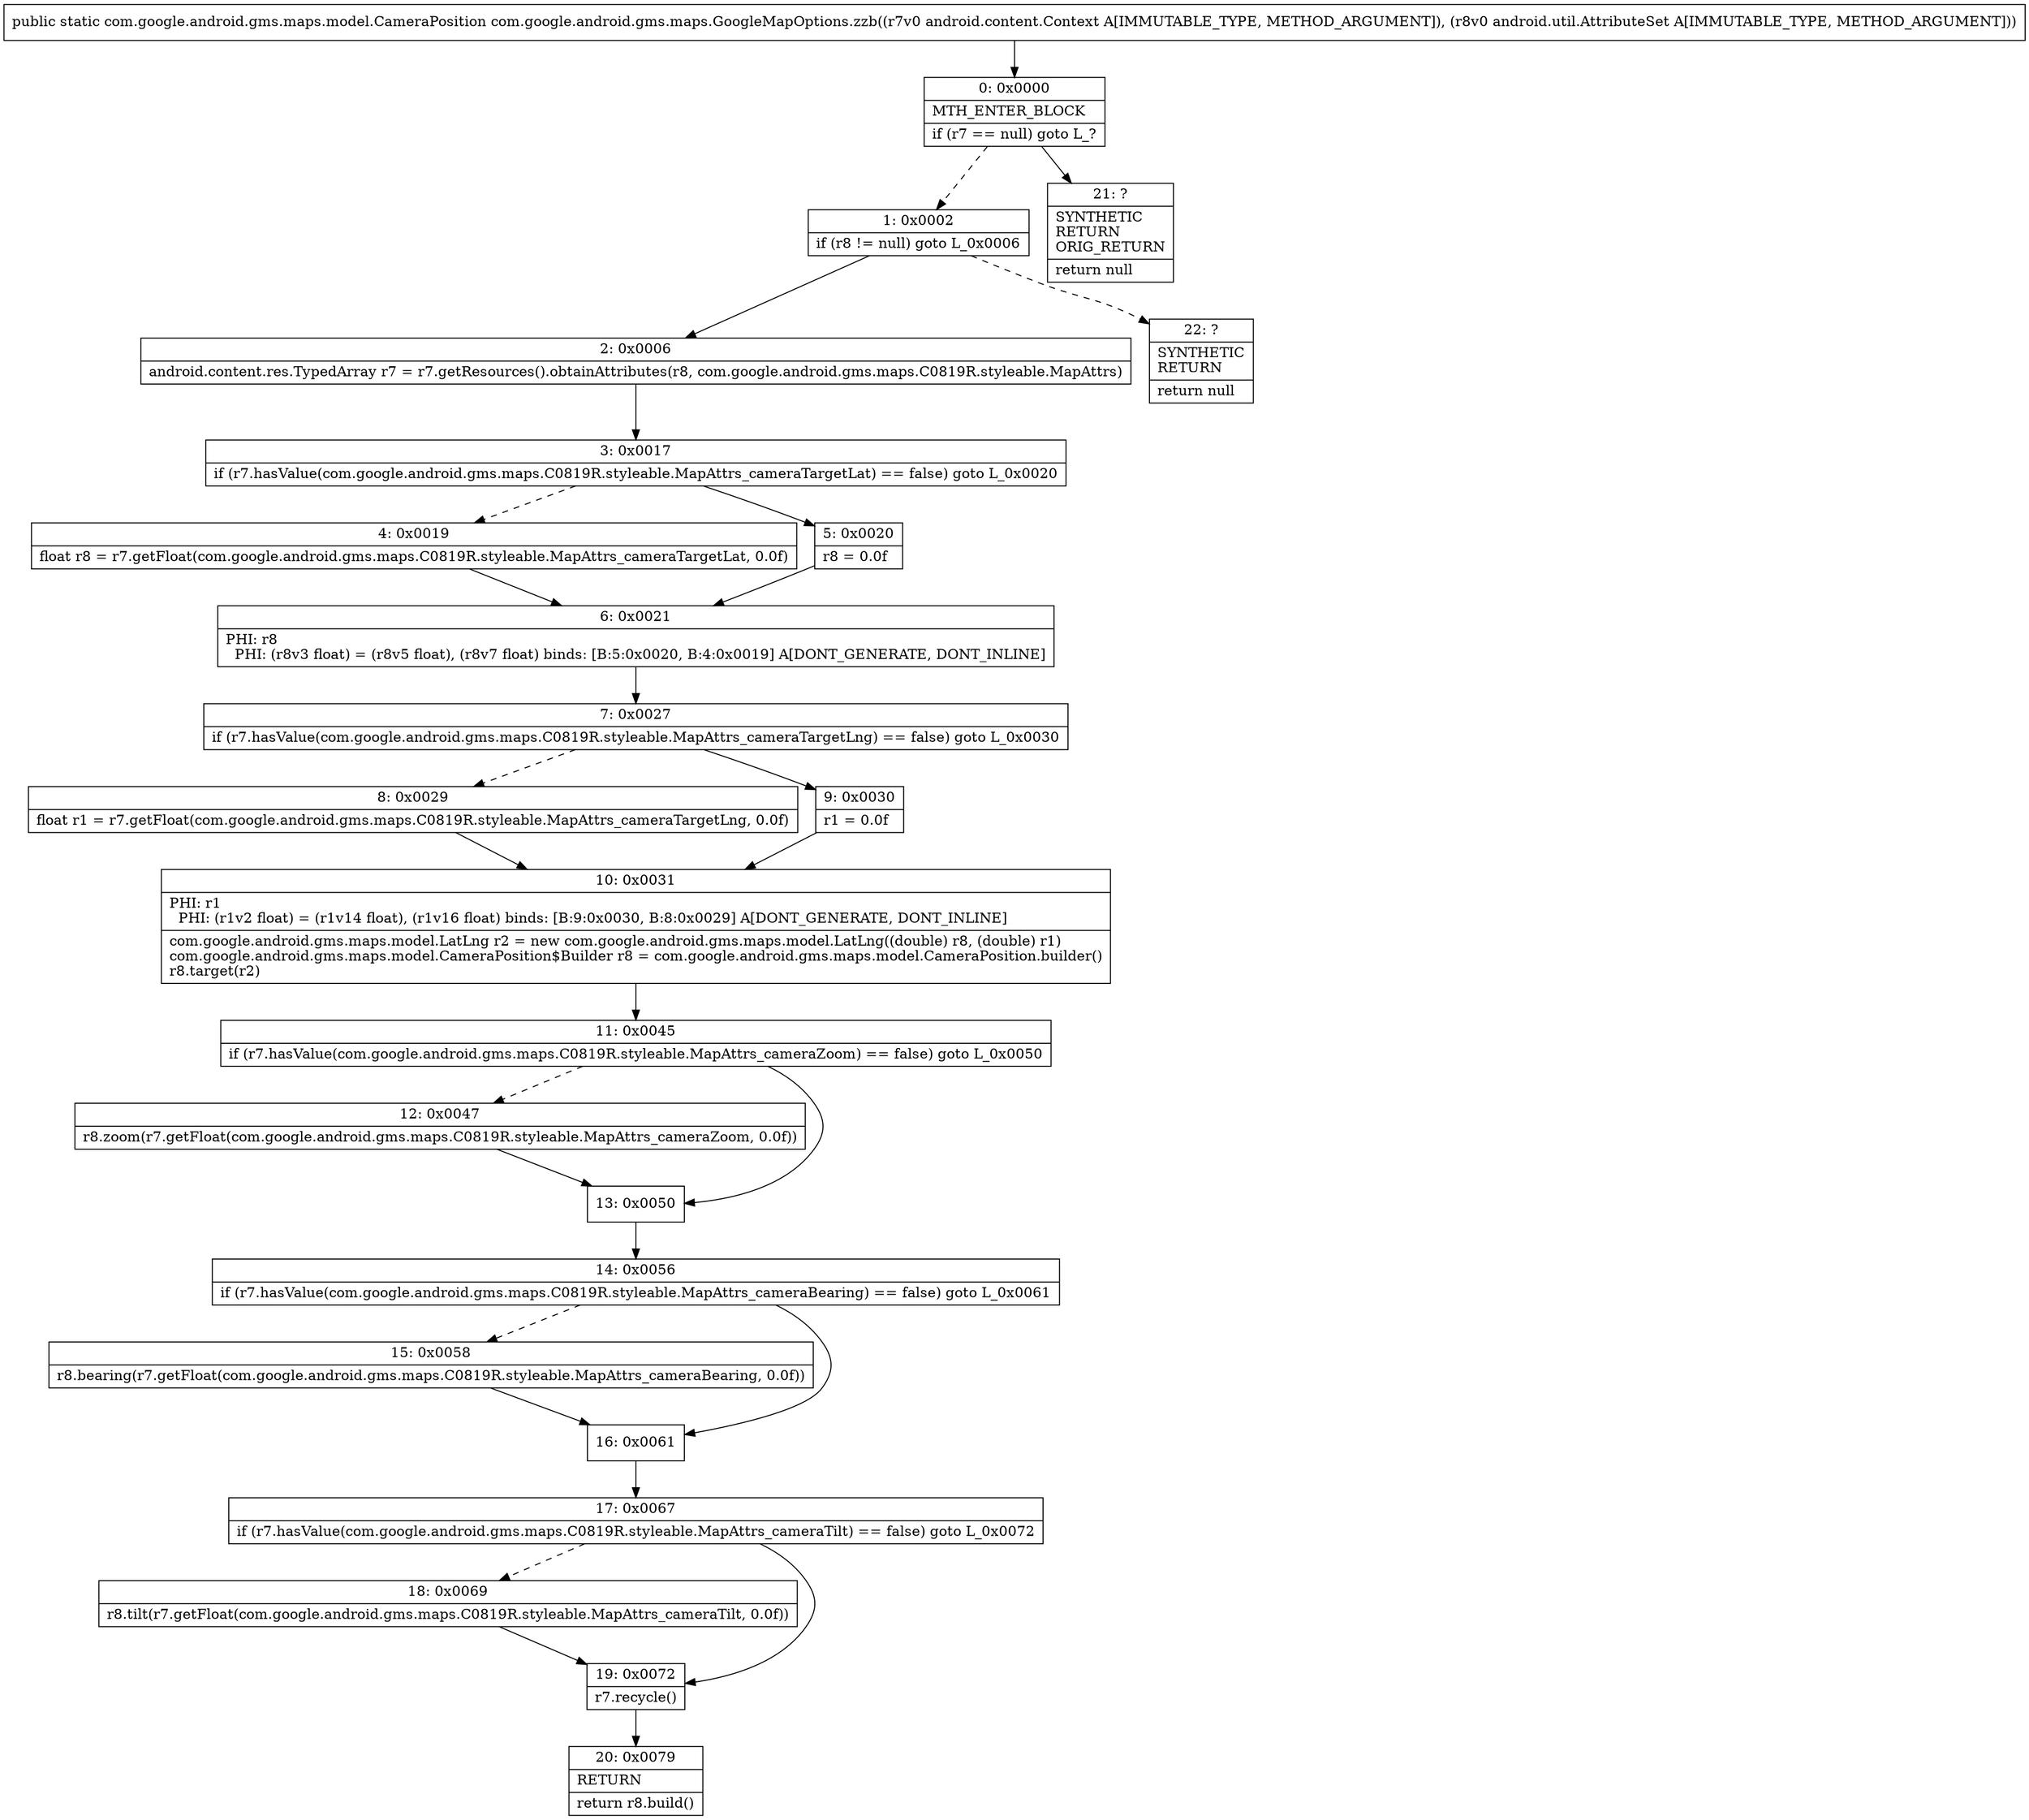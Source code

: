 digraph "CFG forcom.google.android.gms.maps.GoogleMapOptions.zzb(Landroid\/content\/Context;Landroid\/util\/AttributeSet;)Lcom\/google\/android\/gms\/maps\/model\/CameraPosition;" {
Node_0 [shape=record,label="{0\:\ 0x0000|MTH_ENTER_BLOCK\l|if (r7 == null) goto L_?\l}"];
Node_1 [shape=record,label="{1\:\ 0x0002|if (r8 != null) goto L_0x0006\l}"];
Node_2 [shape=record,label="{2\:\ 0x0006|android.content.res.TypedArray r7 = r7.getResources().obtainAttributes(r8, com.google.android.gms.maps.C0819R.styleable.MapAttrs)\l}"];
Node_3 [shape=record,label="{3\:\ 0x0017|if (r7.hasValue(com.google.android.gms.maps.C0819R.styleable.MapAttrs_cameraTargetLat) == false) goto L_0x0020\l}"];
Node_4 [shape=record,label="{4\:\ 0x0019|float r8 = r7.getFloat(com.google.android.gms.maps.C0819R.styleable.MapAttrs_cameraTargetLat, 0.0f)\l}"];
Node_5 [shape=record,label="{5\:\ 0x0020|r8 = 0.0f\l}"];
Node_6 [shape=record,label="{6\:\ 0x0021|PHI: r8 \l  PHI: (r8v3 float) = (r8v5 float), (r8v7 float) binds: [B:5:0x0020, B:4:0x0019] A[DONT_GENERATE, DONT_INLINE]\l}"];
Node_7 [shape=record,label="{7\:\ 0x0027|if (r7.hasValue(com.google.android.gms.maps.C0819R.styleable.MapAttrs_cameraTargetLng) == false) goto L_0x0030\l}"];
Node_8 [shape=record,label="{8\:\ 0x0029|float r1 = r7.getFloat(com.google.android.gms.maps.C0819R.styleable.MapAttrs_cameraTargetLng, 0.0f)\l}"];
Node_9 [shape=record,label="{9\:\ 0x0030|r1 = 0.0f\l}"];
Node_10 [shape=record,label="{10\:\ 0x0031|PHI: r1 \l  PHI: (r1v2 float) = (r1v14 float), (r1v16 float) binds: [B:9:0x0030, B:8:0x0029] A[DONT_GENERATE, DONT_INLINE]\l|com.google.android.gms.maps.model.LatLng r2 = new com.google.android.gms.maps.model.LatLng((double) r8, (double) r1)\lcom.google.android.gms.maps.model.CameraPosition$Builder r8 = com.google.android.gms.maps.model.CameraPosition.builder()\lr8.target(r2)\l}"];
Node_11 [shape=record,label="{11\:\ 0x0045|if (r7.hasValue(com.google.android.gms.maps.C0819R.styleable.MapAttrs_cameraZoom) == false) goto L_0x0050\l}"];
Node_12 [shape=record,label="{12\:\ 0x0047|r8.zoom(r7.getFloat(com.google.android.gms.maps.C0819R.styleable.MapAttrs_cameraZoom, 0.0f))\l}"];
Node_13 [shape=record,label="{13\:\ 0x0050}"];
Node_14 [shape=record,label="{14\:\ 0x0056|if (r7.hasValue(com.google.android.gms.maps.C0819R.styleable.MapAttrs_cameraBearing) == false) goto L_0x0061\l}"];
Node_15 [shape=record,label="{15\:\ 0x0058|r8.bearing(r7.getFloat(com.google.android.gms.maps.C0819R.styleable.MapAttrs_cameraBearing, 0.0f))\l}"];
Node_16 [shape=record,label="{16\:\ 0x0061}"];
Node_17 [shape=record,label="{17\:\ 0x0067|if (r7.hasValue(com.google.android.gms.maps.C0819R.styleable.MapAttrs_cameraTilt) == false) goto L_0x0072\l}"];
Node_18 [shape=record,label="{18\:\ 0x0069|r8.tilt(r7.getFloat(com.google.android.gms.maps.C0819R.styleable.MapAttrs_cameraTilt, 0.0f))\l}"];
Node_19 [shape=record,label="{19\:\ 0x0072|r7.recycle()\l}"];
Node_20 [shape=record,label="{20\:\ 0x0079|RETURN\l|return r8.build()\l}"];
Node_21 [shape=record,label="{21\:\ ?|SYNTHETIC\lRETURN\lORIG_RETURN\l|return null\l}"];
Node_22 [shape=record,label="{22\:\ ?|SYNTHETIC\lRETURN\l|return null\l}"];
MethodNode[shape=record,label="{public static com.google.android.gms.maps.model.CameraPosition com.google.android.gms.maps.GoogleMapOptions.zzb((r7v0 android.content.Context A[IMMUTABLE_TYPE, METHOD_ARGUMENT]), (r8v0 android.util.AttributeSet A[IMMUTABLE_TYPE, METHOD_ARGUMENT])) }"];
MethodNode -> Node_0;
Node_0 -> Node_1[style=dashed];
Node_0 -> Node_21;
Node_1 -> Node_2;
Node_1 -> Node_22[style=dashed];
Node_2 -> Node_3;
Node_3 -> Node_4[style=dashed];
Node_3 -> Node_5;
Node_4 -> Node_6;
Node_5 -> Node_6;
Node_6 -> Node_7;
Node_7 -> Node_8[style=dashed];
Node_7 -> Node_9;
Node_8 -> Node_10;
Node_9 -> Node_10;
Node_10 -> Node_11;
Node_11 -> Node_12[style=dashed];
Node_11 -> Node_13;
Node_12 -> Node_13;
Node_13 -> Node_14;
Node_14 -> Node_15[style=dashed];
Node_14 -> Node_16;
Node_15 -> Node_16;
Node_16 -> Node_17;
Node_17 -> Node_18[style=dashed];
Node_17 -> Node_19;
Node_18 -> Node_19;
Node_19 -> Node_20;
}


